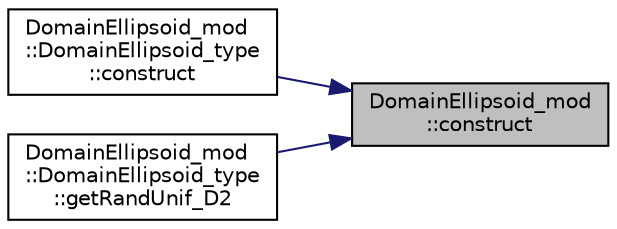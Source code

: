 digraph "DomainEllipsoid_mod::construct"
{
 // LATEX_PDF_SIZE
  edge [fontname="Helvetica",fontsize="10",labelfontname="Helvetica",labelfontsize="10"];
  node [fontname="Helvetica",fontsize="10",shape=record];
  rankdir="RL";
  Node1 [label="DomainEllipsoid_mod\l::construct",height=0.2,width=0.4,color="black", fillcolor="grey75", style="filled", fontcolor="black",tooltip="Construct an object of type DomainEllipsoid_type."];
  Node1 -> Node2 [dir="back",color="midnightblue",fontsize="10",style="solid",fontname="Helvetica"];
  Node2 [label="DomainEllipsoid_mod\l::DomainEllipsoid_type\l::construct",height=0.2,width=0.4,color="black", fillcolor="white", style="filled",URL="$structDomainEllipsoid__mod_1_1DomainEllipsoid__type.html#af5d0c23c79e9a943a29c8ad506d0f2c9",tooltip="Construct an object of type DomainEllipsoid_type."];
  Node1 -> Node3 [dir="back",color="midnightblue",fontsize="10",style="solid",fontname="Helvetica"];
  Node3 [label="DomainEllipsoid_mod\l::DomainEllipsoid_type\l::getRandUnif_D2",height=0.2,width=0.4,color="black", fillcolor="white", style="filled",URL="$structDomainEllipsoid__mod_1_1DomainEllipsoid__type.html#a8d4719d38079318fe38b3e4cc038e2a8",tooltip=" "];
}
